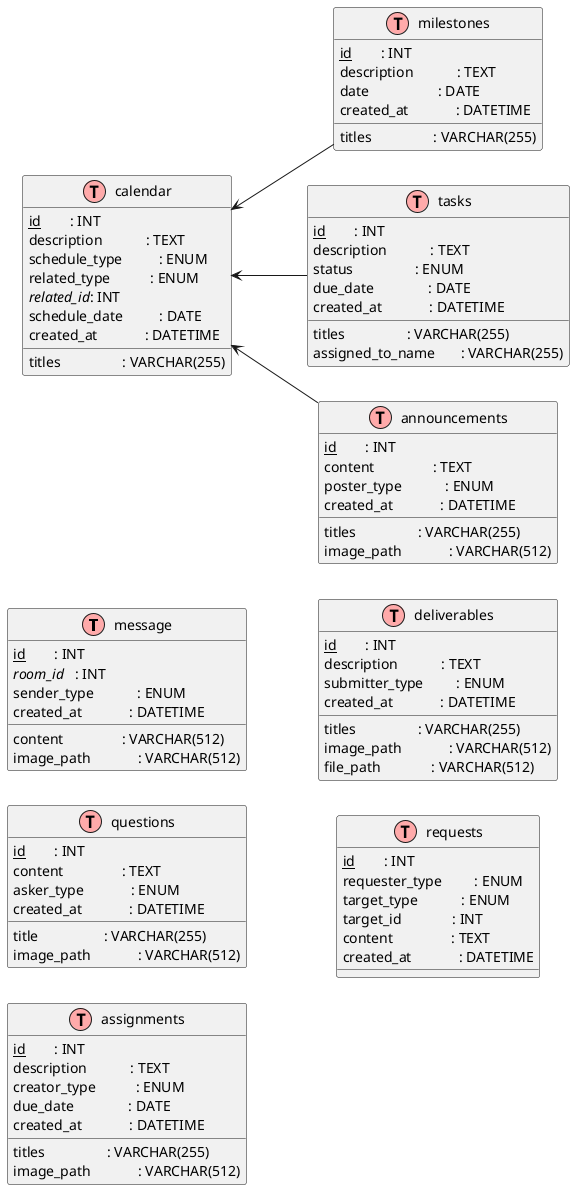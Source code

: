 @startuml
' ───── マクロ定義 ───────────────────────────────
!define table(x)     class x << (T,#FFAAAA) >>
!define primary_key(x) <u>x</u>
!define foreign_key(x) <i>x</i>

left to right direction
skinparam classAttributeIconSize 0

' ───── テーブル定義 ─────────────────────────────
table(message) {
  primary_key(id)        : INT
  foreign_key(room_id)   : INT
  sender_type            : ENUM
  content                : VARCHAR(512)
  image_path             : VARCHAR(512)
  created_at             : DATETIME
}

table(questions) {
  primary_key(id)        : INT
  title                  : VARCHAR(255)
  content                : TEXT
  asker_type             : ENUM
  image_path             : VARCHAR(512)
  created_at             : DATETIME
}

table(assignments) {
  primary_key(id)        : INT
  titles                 : VARCHAR(255)
  description            : TEXT
  creator_type           : ENUM
  due_date               : DATE
  created_at             : DATETIME
  image_path             : VARCHAR(512)
}

table(deliverables) {
  primary_key(id)        : INT
  titles                 : VARCHAR(255)
  description            : TEXT
  submitter_type         : ENUM
  image_path             : VARCHAR(512)
  file_path              : VARCHAR(512)
  created_at             : DATETIME
}

table(calendar) {
  primary_key(id)        : INT
  titles                 : VARCHAR(255)
  description            : TEXT
  schedule_type          : ENUM
  related_type           : ENUM
  foreign_key(related_id): INT
  schedule_date          : DATE
  created_at             : DATETIME
}

table(milestones) {
  primary_key(id)        : INT
  titles                 : VARCHAR(255)
  description            : TEXT
  date                   : DATE
  created_at             : DATETIME
}

table(tasks) {
  primary_key(id)        : INT
  titles                 : VARCHAR(255)
  description            : TEXT
  assigned_to_name       : VARCHAR(255)
  status                 : ENUM
  due_date               : DATE
  created_at             : DATETIME
}

table(announcements) {
  primary_key(id)        : INT
  titles                 : VARCHAR(255)
  content                : TEXT
  image_path             : VARCHAR(512)
  poster_type            : ENUM
  created_at             : DATETIME
}

table(requests) {
  primary_key(id)        : INT
  requester_type         : ENUM
  target_type            : ENUM
  target_id              : INT
  content                : TEXT
  created_at             : DATETIME
}

' ───── リレーション（カレンダー ⇔ 関連テーブル） ─────
calendar <== tasks
calendar <== milestones
calendar <== announcements


@enduml
